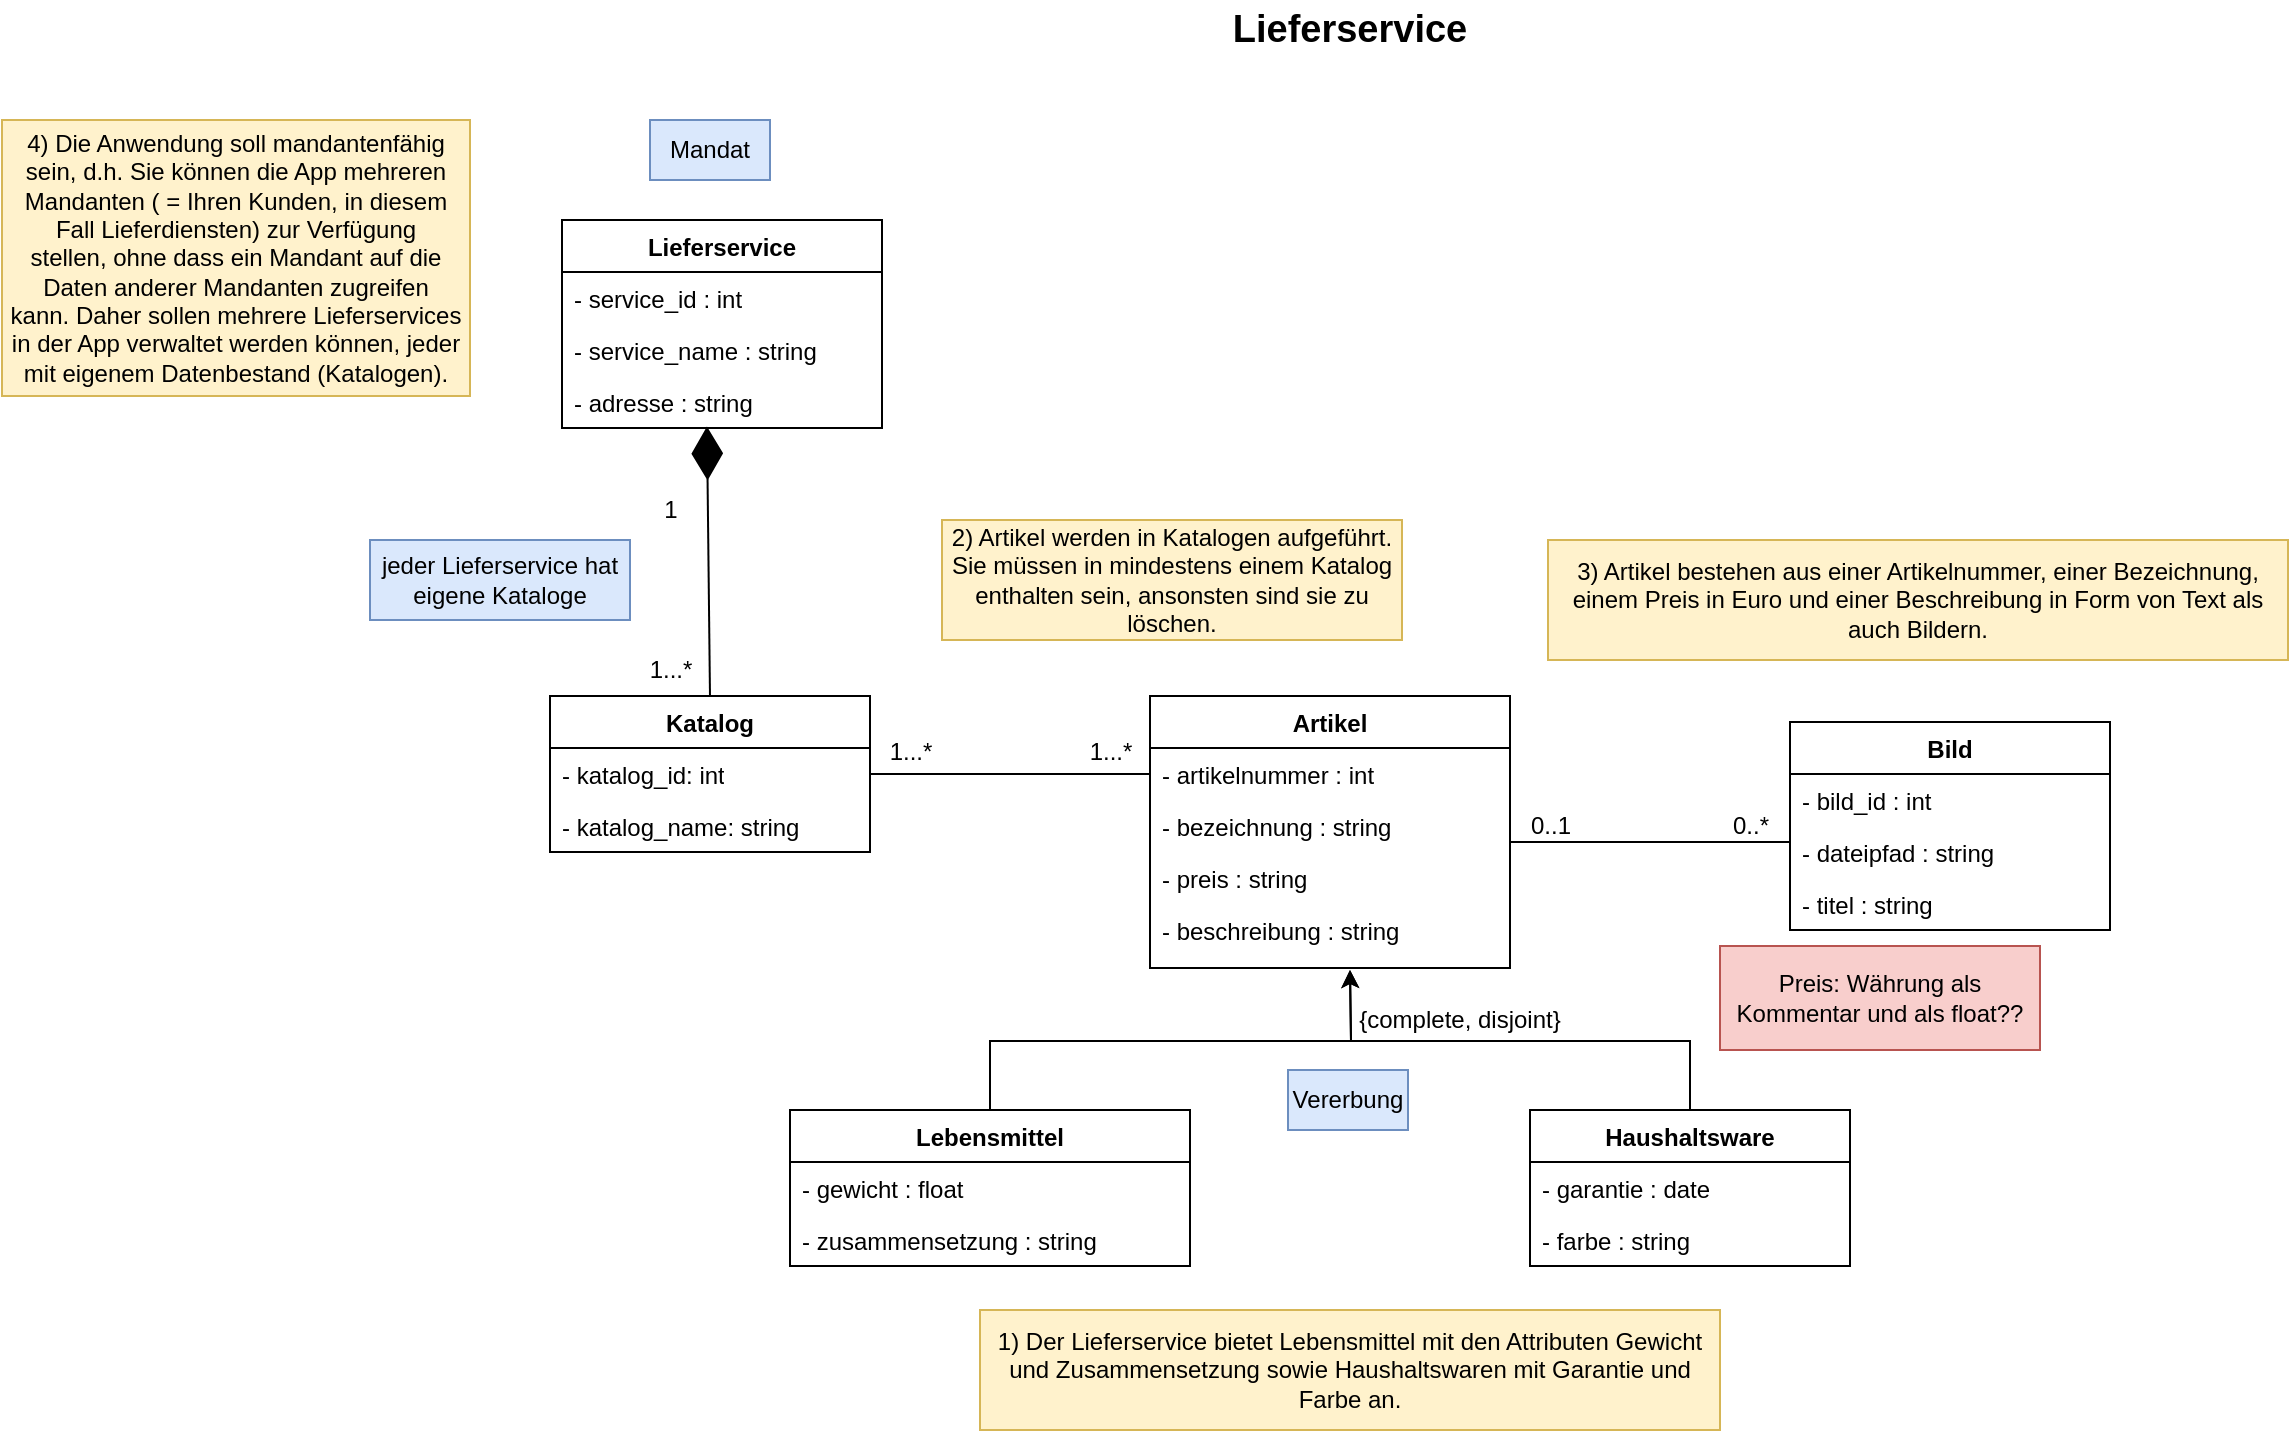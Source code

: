 <mxfile version="28.0.9">
  <diagram id="C5RBs43oDa-KdzZeNtuy" name="Page-1">
    <mxGraphModel dx="1640" dy="856" grid="1" gridSize="10" guides="1" tooltips="1" connect="1" arrows="1" fold="1" page="1" pageScale="1" pageWidth="827" pageHeight="1169" math="0" shadow="0">
      <root>
        <mxCell id="WIyWlLk6GJQsqaUBKTNV-0" />
        <mxCell id="WIyWlLk6GJQsqaUBKTNV-1" parent="WIyWlLk6GJQsqaUBKTNV-0" />
        <mxCell id="4hg4gvIcncpDd8z1N-48-54" style="edgeStyle=orthogonalEdgeStyle;rounded=0;orthogonalLoop=1;jettySize=auto;html=1;exitX=0.5;exitY=0;exitDx=0;exitDy=0;" edge="1" parent="WIyWlLk6GJQsqaUBKTNV-1" source="4hg4gvIcncpDd8z1N-48-1">
          <mxGeometry relative="1" as="geometry">
            <mxPoint x="794" y="545" as="targetPoint" />
          </mxGeometry>
        </mxCell>
        <mxCell id="4hg4gvIcncpDd8z1N-48-1" value="Lebensmittel" style="swimlane;fontStyle=1;align=center;verticalAlign=top;childLayout=stackLayout;horizontal=1;startSize=26;horizontalStack=0;resizeParent=1;resizeParentMax=0;resizeLast=0;collapsible=1;marginBottom=0;whiteSpace=wrap;html=1;" vertex="1" parent="WIyWlLk6GJQsqaUBKTNV-1">
          <mxGeometry x="514" y="615" width="200" height="78" as="geometry" />
        </mxCell>
        <mxCell id="4hg4gvIcncpDd8z1N-48-2" value="- gewicht : float" style="text;strokeColor=none;fillColor=none;align=left;verticalAlign=top;spacingLeft=4;spacingRight=4;overflow=hidden;rotatable=0;points=[[0,0.5],[1,0.5]];portConstraint=eastwest;whiteSpace=wrap;html=1;" vertex="1" parent="4hg4gvIcncpDd8z1N-48-1">
          <mxGeometry y="26" width="200" height="26" as="geometry" />
        </mxCell>
        <mxCell id="4hg4gvIcncpDd8z1N-48-3" value="- zusammensetzung : string" style="text;strokeColor=none;fillColor=none;align=left;verticalAlign=top;spacingLeft=4;spacingRight=4;overflow=hidden;rotatable=0;points=[[0,0.5],[1,0.5]];portConstraint=eastwest;whiteSpace=wrap;html=1;" vertex="1" parent="4hg4gvIcncpDd8z1N-48-1">
          <mxGeometry y="52" width="200" height="26" as="geometry" />
        </mxCell>
        <mxCell id="4hg4gvIcncpDd8z1N-48-55" style="edgeStyle=orthogonalEdgeStyle;rounded=0;orthogonalLoop=1;jettySize=auto;html=1;exitX=0.5;exitY=0;exitDx=0;exitDy=0;" edge="1" parent="WIyWlLk6GJQsqaUBKTNV-1" source="4hg4gvIcncpDd8z1N-48-6">
          <mxGeometry relative="1" as="geometry">
            <mxPoint x="794" y="545" as="targetPoint" />
          </mxGeometry>
        </mxCell>
        <mxCell id="4hg4gvIcncpDd8z1N-48-6" value="Haushaltsware" style="swimlane;fontStyle=1;align=center;verticalAlign=top;childLayout=stackLayout;horizontal=1;startSize=26;horizontalStack=0;resizeParent=1;resizeParentMax=0;resizeLast=0;collapsible=1;marginBottom=0;whiteSpace=wrap;html=1;" vertex="1" parent="WIyWlLk6GJQsqaUBKTNV-1">
          <mxGeometry x="884" y="615" width="160" height="78" as="geometry" />
        </mxCell>
        <mxCell id="4hg4gvIcncpDd8z1N-48-7" value="- garantie : date" style="text;strokeColor=none;fillColor=none;align=left;verticalAlign=top;spacingLeft=4;spacingRight=4;overflow=hidden;rotatable=0;points=[[0,0.5],[1,0.5]];portConstraint=eastwest;whiteSpace=wrap;html=1;" vertex="1" parent="4hg4gvIcncpDd8z1N-48-6">
          <mxGeometry y="26" width="160" height="26" as="geometry" />
        </mxCell>
        <mxCell id="4hg4gvIcncpDd8z1N-48-8" value="- farbe : string" style="text;strokeColor=none;fillColor=none;align=left;verticalAlign=top;spacingLeft=4;spacingRight=4;overflow=hidden;rotatable=0;points=[[0,0.5],[1,0.5]];portConstraint=eastwest;whiteSpace=wrap;html=1;" vertex="1" parent="4hg4gvIcncpDd8z1N-48-6">
          <mxGeometry y="52" width="160" height="26" as="geometry" />
        </mxCell>
        <mxCell id="4hg4gvIcncpDd8z1N-48-11" value="Artikel" style="swimlane;fontStyle=1;align=center;verticalAlign=top;childLayout=stackLayout;horizontal=1;startSize=26;horizontalStack=0;resizeParent=1;resizeParentMax=0;resizeLast=0;collapsible=1;marginBottom=0;whiteSpace=wrap;html=1;" vertex="1" parent="WIyWlLk6GJQsqaUBKTNV-1">
          <mxGeometry x="694" y="408" width="180" height="136" as="geometry" />
        </mxCell>
        <mxCell id="4hg4gvIcncpDd8z1N-48-12" value="- artikelnummer : int" style="text;strokeColor=none;fillColor=none;align=left;verticalAlign=top;spacingLeft=4;spacingRight=4;overflow=hidden;rotatable=0;points=[[0,0.5],[1,0.5]];portConstraint=eastwest;whiteSpace=wrap;html=1;" vertex="1" parent="4hg4gvIcncpDd8z1N-48-11">
          <mxGeometry y="26" width="180" height="26" as="geometry" />
        </mxCell>
        <mxCell id="4hg4gvIcncpDd8z1N-48-13" value="- bezeichnung : string" style="text;strokeColor=none;fillColor=none;align=left;verticalAlign=top;spacingLeft=4;spacingRight=4;overflow=hidden;rotatable=0;points=[[0,0.5],[1,0.5]];portConstraint=eastwest;whiteSpace=wrap;html=1;" vertex="1" parent="4hg4gvIcncpDd8z1N-48-11">
          <mxGeometry y="52" width="180" height="26" as="geometry" />
        </mxCell>
        <mxCell id="4hg4gvIcncpDd8z1N-48-14" value="- preis : string" style="text;strokeColor=none;fillColor=none;align=left;verticalAlign=top;spacingLeft=4;spacingRight=4;overflow=hidden;rotatable=0;points=[[0,0.5],[1,0.5]];portConstraint=eastwest;whiteSpace=wrap;html=1;" vertex="1" parent="4hg4gvIcncpDd8z1N-48-11">
          <mxGeometry y="78" width="180" height="26" as="geometry" />
        </mxCell>
        <mxCell id="4hg4gvIcncpDd8z1N-48-17" value="- beschreibung : string" style="text;strokeColor=none;fillColor=none;align=left;verticalAlign=top;spacingLeft=4;spacingRight=4;overflow=hidden;rotatable=0;points=[[0,0.5],[1,0.5]];portConstraint=eastwest;whiteSpace=wrap;html=1;" vertex="1" parent="4hg4gvIcncpDd8z1N-48-11">
          <mxGeometry y="104" width="180" height="32" as="geometry" />
        </mxCell>
        <mxCell id="4hg4gvIcncpDd8z1N-48-18" value="Katalog" style="swimlane;fontStyle=1;align=center;verticalAlign=top;childLayout=stackLayout;horizontal=1;startSize=26;horizontalStack=0;resizeParent=1;resizeParentMax=0;resizeLast=0;collapsible=1;marginBottom=0;whiteSpace=wrap;html=1;" vertex="1" parent="WIyWlLk6GJQsqaUBKTNV-1">
          <mxGeometry x="394" y="408" width="160" height="78" as="geometry">
            <mxRectangle x="339" y="585" width="80" height="30" as="alternateBounds" />
          </mxGeometry>
        </mxCell>
        <mxCell id="4hg4gvIcncpDd8z1N-48-19" value="- katalog_id: int" style="text;strokeColor=none;fillColor=none;align=left;verticalAlign=top;spacingLeft=4;spacingRight=4;overflow=hidden;rotatable=0;points=[[0,0.5],[1,0.5]];portConstraint=eastwest;whiteSpace=wrap;html=1;" vertex="1" parent="4hg4gvIcncpDd8z1N-48-18">
          <mxGeometry y="26" width="160" height="26" as="geometry" />
        </mxCell>
        <mxCell id="4hg4gvIcncpDd8z1N-48-110" value="- katalog_name: string" style="text;strokeColor=none;fillColor=none;align=left;verticalAlign=top;spacingLeft=4;spacingRight=4;overflow=hidden;rotatable=0;points=[[0,0.5],[1,0.5]];portConstraint=eastwest;whiteSpace=wrap;html=1;" vertex="1" parent="4hg4gvIcncpDd8z1N-48-18">
          <mxGeometry y="52" width="160" height="26" as="geometry" />
        </mxCell>
        <mxCell id="4hg4gvIcncpDd8z1N-48-22" value="Lieferservice" style="swimlane;fontStyle=1;align=center;verticalAlign=top;childLayout=stackLayout;horizontal=1;startSize=26;horizontalStack=0;resizeParent=1;resizeParentMax=0;resizeLast=0;collapsible=1;marginBottom=0;whiteSpace=wrap;html=1;" vertex="1" parent="WIyWlLk6GJQsqaUBKTNV-1">
          <mxGeometry x="400" y="170" width="160" height="104" as="geometry" />
        </mxCell>
        <mxCell id="4hg4gvIcncpDd8z1N-48-23" value="- service_id : int" style="text;strokeColor=none;fillColor=none;align=left;verticalAlign=top;spacingLeft=4;spacingRight=4;overflow=hidden;rotatable=0;points=[[0,0.5],[1,0.5]];portConstraint=eastwest;whiteSpace=wrap;html=1;" vertex="1" parent="4hg4gvIcncpDd8z1N-48-22">
          <mxGeometry y="26" width="160" height="26" as="geometry" />
        </mxCell>
        <mxCell id="4hg4gvIcncpDd8z1N-48-113" value="- service_name : string" style="text;strokeColor=none;fillColor=none;align=left;verticalAlign=top;spacingLeft=4;spacingRight=4;overflow=hidden;rotatable=0;points=[[0,0.5],[1,0.5]];portConstraint=eastwest;whiteSpace=wrap;html=1;" vertex="1" parent="4hg4gvIcncpDd8z1N-48-22">
          <mxGeometry y="52" width="160" height="26" as="geometry" />
        </mxCell>
        <mxCell id="4hg4gvIcncpDd8z1N-48-114" value="- adresse : string" style="text;strokeColor=none;fillColor=none;align=left;verticalAlign=top;spacingLeft=4;spacingRight=4;overflow=hidden;rotatable=0;points=[[0,0.5],[1,0.5]];portConstraint=eastwest;whiteSpace=wrap;html=1;" vertex="1" parent="4hg4gvIcncpDd8z1N-48-22">
          <mxGeometry y="78" width="160" height="26" as="geometry" />
        </mxCell>
        <mxCell id="4hg4gvIcncpDd8z1N-48-33" value="1...*" style="text;html=1;align=center;verticalAlign=middle;resizable=0;points=[];autosize=1;strokeColor=none;fillColor=none;" vertex="1" parent="WIyWlLk6GJQsqaUBKTNV-1">
          <mxGeometry x="554" y="421" width="40" height="30" as="geometry" />
        </mxCell>
        <mxCell id="4hg4gvIcncpDd8z1N-48-37" value="1...*" style="text;html=1;align=center;verticalAlign=middle;resizable=0;points=[];autosize=1;strokeColor=none;fillColor=none;" vertex="1" parent="WIyWlLk6GJQsqaUBKTNV-1">
          <mxGeometry x="434" y="380" width="40" height="30" as="geometry" />
        </mxCell>
        <mxCell id="4hg4gvIcncpDd8z1N-48-44" value="1...*" style="text;html=1;align=center;verticalAlign=middle;resizable=0;points=[];autosize=1;strokeColor=none;fillColor=none;" vertex="1" parent="WIyWlLk6GJQsqaUBKTNV-1">
          <mxGeometry x="654" y="421" width="40" height="30" as="geometry" />
        </mxCell>
        <mxCell id="4hg4gvIcncpDd8z1N-48-49" value="1" style="text;html=1;align=center;verticalAlign=middle;resizable=0;points=[];autosize=1;strokeColor=none;fillColor=none;" vertex="1" parent="WIyWlLk6GJQsqaUBKTNV-1">
          <mxGeometry x="439" y="300" width="30" height="30" as="geometry" />
        </mxCell>
        <mxCell id="4hg4gvIcncpDd8z1N-48-56" value="Vererbung" style="text;html=1;align=center;verticalAlign=middle;whiteSpace=wrap;rounded=0;fillColor=#dae8fc;strokeColor=#6c8ebf;" vertex="1" parent="WIyWlLk6GJQsqaUBKTNV-1">
          <mxGeometry x="763" y="595" width="60" height="30" as="geometry" />
        </mxCell>
        <mxCell id="4hg4gvIcncpDd8z1N-48-57" value="{complete, disjoint}" style="text;html=1;align=center;verticalAlign=middle;whiteSpace=wrap;rounded=0;" vertex="1" parent="WIyWlLk6GJQsqaUBKTNV-1">
          <mxGeometry x="784" y="555" width="130" height="30" as="geometry" />
        </mxCell>
        <mxCell id="4hg4gvIcncpDd8z1N-48-60" value="&lt;b&gt;&lt;font style=&quot;font-size: 19px;&quot;&gt;Lieferservice&lt;/font&gt;&lt;/b&gt;" style="text;html=1;align=center;verticalAlign=middle;whiteSpace=wrap;rounded=0;" vertex="1" parent="WIyWlLk6GJQsqaUBKTNV-1">
          <mxGeometry x="709" y="60" width="170" height="30" as="geometry" />
        </mxCell>
        <mxCell id="4hg4gvIcncpDd8z1N-48-62" value="3) Artikel bestehen aus einer Artikelnummer, einer Bezeichnung, einem Preis in Euro und einer Beschreibung in Form von Text als auch Bildern." style="text;html=1;align=center;verticalAlign=middle;whiteSpace=wrap;rounded=0;fillColor=#fff2cc;strokeColor=#d6b656;" vertex="1" parent="WIyWlLk6GJQsqaUBKTNV-1">
          <mxGeometry x="893" y="330" width="370" height="60" as="geometry" />
        </mxCell>
        <mxCell id="4hg4gvIcncpDd8z1N-48-75" value="1) Der Lieferservice bietet Lebensmittel mit den Attributen Gewicht und Zusammensetzung sowie Haushaltswaren mit Garantie und Farbe an. " style="text;html=1;align=center;verticalAlign=middle;whiteSpace=wrap;rounded=0;fillColor=#fff2cc;strokeColor=#d6b656;" vertex="1" parent="WIyWlLk6GJQsqaUBKTNV-1">
          <mxGeometry x="609" y="715" width="370" height="60" as="geometry" />
        </mxCell>
        <mxCell id="4hg4gvIcncpDd8z1N-48-78" value="Preis: Währung als Kommentar und als float??" style="text;html=1;align=center;verticalAlign=middle;whiteSpace=wrap;rounded=0;fillColor=#f8cecc;strokeColor=#b85450;" vertex="1" parent="WIyWlLk6GJQsqaUBKTNV-1">
          <mxGeometry x="979" y="533" width="160" height="52" as="geometry" />
        </mxCell>
        <mxCell id="4hg4gvIcncpDd8z1N-48-91" value="Bild" style="swimlane;fontStyle=1;align=center;verticalAlign=top;childLayout=stackLayout;horizontal=1;startSize=26;horizontalStack=0;resizeParent=1;resizeParentMax=0;resizeLast=0;collapsible=1;marginBottom=0;whiteSpace=wrap;html=1;" vertex="1" parent="WIyWlLk6GJQsqaUBKTNV-1">
          <mxGeometry x="1014" y="421" width="160" height="104" as="geometry" />
        </mxCell>
        <mxCell id="4hg4gvIcncpDd8z1N-48-92" value="- bild_id : int" style="text;strokeColor=none;fillColor=none;align=left;verticalAlign=top;spacingLeft=4;spacingRight=4;overflow=hidden;rotatable=0;points=[[0,0.5],[1,0.5]];portConstraint=eastwest;whiteSpace=wrap;html=1;" vertex="1" parent="4hg4gvIcncpDd8z1N-48-91">
          <mxGeometry y="26" width="160" height="26" as="geometry" />
        </mxCell>
        <mxCell id="4hg4gvIcncpDd8z1N-48-93" value="- dateipfad : string" style="text;strokeColor=none;fillColor=none;align=left;verticalAlign=top;spacingLeft=4;spacingRight=4;overflow=hidden;rotatable=0;points=[[0,0.5],[1,0.5]];portConstraint=eastwest;whiteSpace=wrap;html=1;" vertex="1" parent="4hg4gvIcncpDd8z1N-48-91">
          <mxGeometry y="52" width="160" height="26" as="geometry" />
        </mxCell>
        <mxCell id="4hg4gvIcncpDd8z1N-48-94" value="- titel : string" style="text;strokeColor=none;fillColor=none;align=left;verticalAlign=top;spacingLeft=4;spacingRight=4;overflow=hidden;rotatable=0;points=[[0,0.5],[1,0.5]];portConstraint=eastwest;whiteSpace=wrap;html=1;" vertex="1" parent="4hg4gvIcncpDd8z1N-48-91">
          <mxGeometry y="78" width="160" height="26" as="geometry" />
        </mxCell>
        <mxCell id="4hg4gvIcncpDd8z1N-48-102" value="" style="endArrow=none;html=1;rounded=0;exitX=1;exitY=0.5;exitDx=0;exitDy=0;entryX=0;entryY=0.25;entryDx=0;entryDy=0;" edge="1" parent="WIyWlLk6GJQsqaUBKTNV-1">
          <mxGeometry width="50" height="50" relative="1" as="geometry">
            <mxPoint x="874" y="481.0" as="sourcePoint" />
            <mxPoint x="1014" y="481.0" as="targetPoint" />
          </mxGeometry>
        </mxCell>
        <mxCell id="4hg4gvIcncpDd8z1N-48-103" value="0..1" style="text;html=1;align=center;verticalAlign=middle;resizable=0;points=[];autosize=1;strokeColor=none;fillColor=none;" vertex="1" parent="WIyWlLk6GJQsqaUBKTNV-1">
          <mxGeometry x="874" y="458" width="40" height="30" as="geometry" />
        </mxCell>
        <mxCell id="4hg4gvIcncpDd8z1N-48-104" value="0..*" style="text;html=1;align=center;verticalAlign=middle;resizable=0;points=[];autosize=1;strokeColor=none;fillColor=none;" vertex="1" parent="WIyWlLk6GJQsqaUBKTNV-1">
          <mxGeometry x="974" y="458" width="40" height="30" as="geometry" />
        </mxCell>
        <mxCell id="4hg4gvIcncpDd8z1N-48-108" value="" style="endArrow=none;html=1;rounded=0;exitX=1;exitY=0.5;exitDx=0;exitDy=0;entryX=0;entryY=0.5;entryDx=0;entryDy=0;" edge="1" parent="WIyWlLk6GJQsqaUBKTNV-1" source="4hg4gvIcncpDd8z1N-48-19" target="4hg4gvIcncpDd8z1N-48-12">
          <mxGeometry width="50" height="50" relative="1" as="geometry">
            <mxPoint x="694" y="395" as="sourcePoint" />
            <mxPoint x="784" y="285" as="targetPoint" />
          </mxGeometry>
        </mxCell>
        <mxCell id="4hg4gvIcncpDd8z1N-48-109" value="2) Artikel werden in Katalogen aufgeführt. Sie müssen in mindestens einem Katalog enthalten sein, ansonsten sind sie zu löschen." style="text;html=1;align=center;verticalAlign=middle;whiteSpace=wrap;rounded=0;fillColor=#fff2cc;strokeColor=#d6b656;" vertex="1" parent="WIyWlLk6GJQsqaUBKTNV-1">
          <mxGeometry x="590" y="320" width="230" height="60" as="geometry" />
        </mxCell>
        <mxCell id="4hg4gvIcncpDd8z1N-48-111" value="4) Die Anwendung soll mandantenfähig sein, d.h. Sie können die App mehreren&lt;br/&gt;Mandanten ( = Ihren Kunden, in diesem Fall Lieferdiensten) zur Verfügung&lt;br/&gt;stellen, ohne dass ein Mandant auf die Daten anderer Mandanten zugreifen&lt;br/&gt;kann. Daher sollen mehrere Lieferservices in der App verwaltet werden können, jeder mit eigenem Datenbestand (Katalogen)." style="text;html=1;align=center;verticalAlign=middle;whiteSpace=wrap;rounded=0;fillColor=#fff2cc;strokeColor=#d6b656;" vertex="1" parent="WIyWlLk6GJQsqaUBKTNV-1">
          <mxGeometry x="120" y="120" width="234" height="138" as="geometry" />
        </mxCell>
        <mxCell id="4hg4gvIcncpDd8z1N-48-115" value="Mandat" style="text;html=1;align=center;verticalAlign=middle;whiteSpace=wrap;rounded=0;fillColor=#dae8fc;strokeColor=#6c8ebf;" vertex="1" parent="WIyWlLk6GJQsqaUBKTNV-1">
          <mxGeometry x="444" y="120" width="60" height="30" as="geometry" />
        </mxCell>
        <mxCell id="4hg4gvIcncpDd8z1N-48-116" value="" style="endArrow=diamondThin;endFill=1;endSize=24;html=1;rounded=0;exitX=0.5;exitY=0;exitDx=0;exitDy=0;entryX=0.453;entryY=0.972;entryDx=0;entryDy=0;entryPerimeter=0;" edge="1" parent="WIyWlLk6GJQsqaUBKTNV-1" source="4hg4gvIcncpDd8z1N-48-18" target="4hg4gvIcncpDd8z1N-48-114">
          <mxGeometry width="160" relative="1" as="geometry">
            <mxPoint x="240" y="310" as="sourcePoint" />
            <mxPoint x="474" y="290" as="targetPoint" />
          </mxGeometry>
        </mxCell>
        <mxCell id="4hg4gvIcncpDd8z1N-48-117" value="&lt;br&gt; &lt;span style=&quot;&quot; data-end=&quot;1367&quot; data-start=&quot;1308&quot;&gt;jeder Lieferservice hat eigene Kataloge&lt;/span&gt;&lt;div&gt;&lt;br&gt;&lt;/div&gt;" style="text;html=1;align=center;verticalAlign=middle;whiteSpace=wrap;rounded=0;fillColor=#dae8fc;strokeColor=#6c8ebf;" vertex="1" parent="WIyWlLk6GJQsqaUBKTNV-1">
          <mxGeometry x="304" y="330" width="130" height="40" as="geometry" />
        </mxCell>
      </root>
    </mxGraphModel>
  </diagram>
</mxfile>
